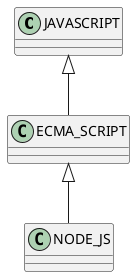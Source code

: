 @startuml 
 set namespaceSeparator none
JAVASCRIPT <|-- ECMA_SCRIPT
ECMA_SCRIPT <|-- NODE_JS
@enduml
